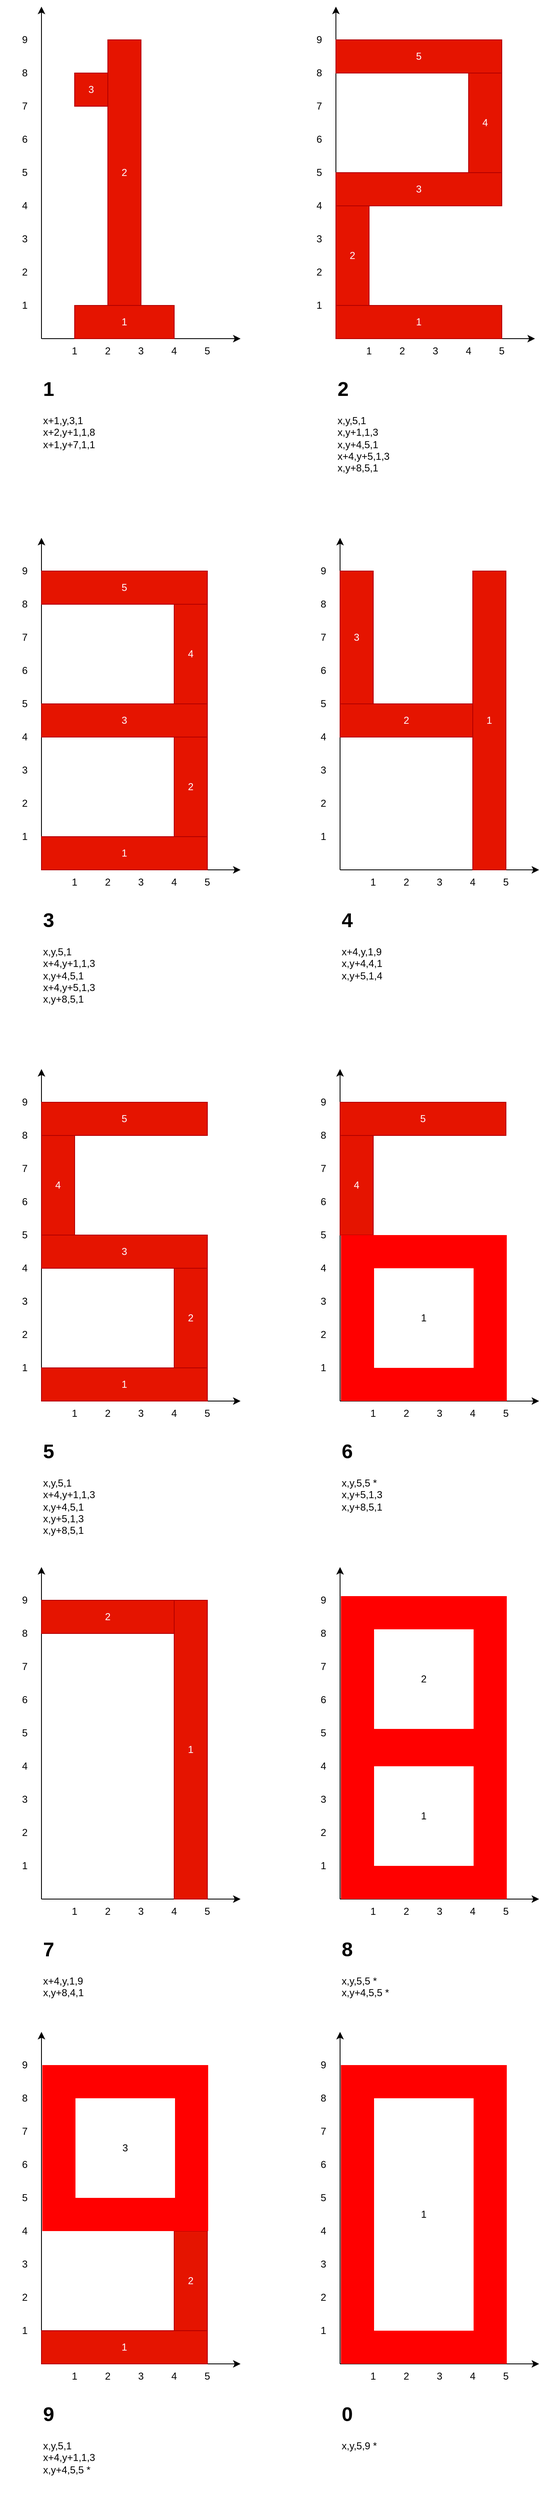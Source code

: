 <mxfile>
    <diagram name="Page-1" id="15o1FJSA1Ez9O_D2nYYF">
        <mxGraphModel dx="529" dy="466" grid="1" gridSize="10" guides="1" tooltips="1" connect="1" arrows="1" fold="1" page="1" pageScale="1" pageWidth="850" pageHeight="1100" math="0" shadow="0">
            <root>
                <mxCell id="0"/>
                <mxCell id="1" parent="0"/>
                <mxCell id="_ZwvrWTYbWZkt-ZXVWBP-1" value="" style="endArrow=classic;html=1;rounded=0;" parent="1" edge="1">
                    <mxGeometry width="50" height="50" relative="1" as="geometry">
                        <mxPoint x="120" y="440" as="sourcePoint"/>
                        <mxPoint x="120" y="40" as="targetPoint"/>
                    </mxGeometry>
                </mxCell>
                <mxCell id="_ZwvrWTYbWZkt-ZXVWBP-2" value="" style="endArrow=classic;html=1;rounded=0;" parent="1" edge="1">
                    <mxGeometry width="50" height="50" relative="1" as="geometry">
                        <mxPoint x="120" y="440" as="sourcePoint"/>
                        <mxPoint x="360" y="440" as="targetPoint"/>
                    </mxGeometry>
                </mxCell>
                <mxCell id="_ZwvrWTYbWZkt-ZXVWBP-4" value="1" style="text;html=1;align=center;verticalAlign=middle;whiteSpace=wrap;rounded=0;" parent="1" vertex="1">
                    <mxGeometry x="130" y="440" width="60" height="30" as="geometry"/>
                </mxCell>
                <mxCell id="_ZwvrWTYbWZkt-ZXVWBP-5" value="2" style="text;html=1;align=center;verticalAlign=middle;whiteSpace=wrap;rounded=0;" parent="1" vertex="1">
                    <mxGeometry x="170" y="440" width="60" height="30" as="geometry"/>
                </mxCell>
                <mxCell id="_ZwvrWTYbWZkt-ZXVWBP-6" value="4" style="text;html=1;align=center;verticalAlign=middle;whiteSpace=wrap;rounded=0;" parent="1" vertex="1">
                    <mxGeometry x="250" y="440" width="60" height="30" as="geometry"/>
                </mxCell>
                <mxCell id="_ZwvrWTYbWZkt-ZXVWBP-7" value="3" style="text;html=1;align=center;verticalAlign=middle;whiteSpace=wrap;rounded=0;" parent="1" vertex="1">
                    <mxGeometry x="210" y="440" width="60" height="30" as="geometry"/>
                </mxCell>
                <mxCell id="_ZwvrWTYbWZkt-ZXVWBP-8" value="5" style="text;html=1;align=center;verticalAlign=middle;whiteSpace=wrap;rounded=0;" parent="1" vertex="1">
                    <mxGeometry x="290" y="440" width="60" height="30" as="geometry"/>
                </mxCell>
                <mxCell id="_ZwvrWTYbWZkt-ZXVWBP-11" value="1" style="text;html=1;align=center;verticalAlign=middle;whiteSpace=wrap;rounded=0;" parent="1" vertex="1">
                    <mxGeometry x="70" y="385" width="60" height="30" as="geometry"/>
                </mxCell>
                <mxCell id="_ZwvrWTYbWZkt-ZXVWBP-18" value="2" style="text;html=1;align=center;verticalAlign=middle;whiteSpace=wrap;rounded=0;" parent="1" vertex="1">
                    <mxGeometry x="70" y="345" width="60" height="30" as="geometry"/>
                </mxCell>
                <mxCell id="_ZwvrWTYbWZkt-ZXVWBP-19" value="3" style="text;html=1;align=center;verticalAlign=middle;whiteSpace=wrap;rounded=0;" parent="1" vertex="1">
                    <mxGeometry x="70" y="305" width="60" height="30" as="geometry"/>
                </mxCell>
                <mxCell id="_ZwvrWTYbWZkt-ZXVWBP-20" value="4" style="text;html=1;align=center;verticalAlign=middle;whiteSpace=wrap;rounded=0;" parent="1" vertex="1">
                    <mxGeometry x="70" y="265" width="60" height="30" as="geometry"/>
                </mxCell>
                <mxCell id="_ZwvrWTYbWZkt-ZXVWBP-21" value="5" style="text;html=1;align=center;verticalAlign=middle;whiteSpace=wrap;rounded=0;" parent="1" vertex="1">
                    <mxGeometry x="70" y="225" width="60" height="30" as="geometry"/>
                </mxCell>
                <mxCell id="_ZwvrWTYbWZkt-ZXVWBP-22" value="6" style="text;html=1;align=center;verticalAlign=middle;whiteSpace=wrap;rounded=0;" parent="1" vertex="1">
                    <mxGeometry x="70" y="185" width="60" height="30" as="geometry"/>
                </mxCell>
                <mxCell id="_ZwvrWTYbWZkt-ZXVWBP-23" value="7" style="text;html=1;align=center;verticalAlign=middle;whiteSpace=wrap;rounded=0;" parent="1" vertex="1">
                    <mxGeometry x="70" y="145" width="60" height="30" as="geometry"/>
                </mxCell>
                <mxCell id="_ZwvrWTYbWZkt-ZXVWBP-24" value="8" style="text;html=1;align=center;verticalAlign=middle;whiteSpace=wrap;rounded=0;" parent="1" vertex="1">
                    <mxGeometry x="70" y="105" width="60" height="30" as="geometry"/>
                </mxCell>
                <mxCell id="_ZwvrWTYbWZkt-ZXVWBP-25" value="2" style="rounded=0;whiteSpace=wrap;html=1;fillStyle=auto;fillColor=#e51400;strokeColor=#B20000;fontColor=#ffffff;" parent="1" vertex="1">
                    <mxGeometry x="200" y="80" width="40" height="320" as="geometry"/>
                </mxCell>
                <mxCell id="_ZwvrWTYbWZkt-ZXVWBP-27" value="" style="endArrow=classic;html=1;rounded=0;" parent="1" edge="1">
                    <mxGeometry width="50" height="50" relative="1" as="geometry">
                        <mxPoint x="475" y="440" as="sourcePoint"/>
                        <mxPoint x="475" y="40" as="targetPoint"/>
                    </mxGeometry>
                </mxCell>
                <mxCell id="_ZwvrWTYbWZkt-ZXVWBP-28" value="" style="endArrow=classic;html=1;rounded=0;exitX=0;exitY=1;exitDx=0;exitDy=0;" parent="1" source="_ZwvrWTYbWZkt-ZXVWBP-45" edge="1">
                    <mxGeometry width="50" height="50" relative="1" as="geometry">
                        <mxPoint x="455" y="440" as="sourcePoint"/>
                        <mxPoint x="715" y="440" as="targetPoint"/>
                    </mxGeometry>
                </mxCell>
                <mxCell id="_ZwvrWTYbWZkt-ZXVWBP-29" value="1" style="text;html=1;align=center;verticalAlign=middle;whiteSpace=wrap;rounded=0;" parent="1" vertex="1">
                    <mxGeometry x="485" y="440" width="60" height="30" as="geometry"/>
                </mxCell>
                <mxCell id="_ZwvrWTYbWZkt-ZXVWBP-30" value="2" style="text;html=1;align=center;verticalAlign=middle;whiteSpace=wrap;rounded=0;" parent="1" vertex="1">
                    <mxGeometry x="525" y="440" width="60" height="30" as="geometry"/>
                </mxCell>
                <mxCell id="_ZwvrWTYbWZkt-ZXVWBP-31" value="4" style="text;html=1;align=center;verticalAlign=middle;whiteSpace=wrap;rounded=0;" parent="1" vertex="1">
                    <mxGeometry x="605" y="440" width="60" height="30" as="geometry"/>
                </mxCell>
                <mxCell id="_ZwvrWTYbWZkt-ZXVWBP-32" value="3" style="text;html=1;align=center;verticalAlign=middle;whiteSpace=wrap;rounded=0;" parent="1" vertex="1">
                    <mxGeometry x="565" y="440" width="60" height="30" as="geometry"/>
                </mxCell>
                <mxCell id="_ZwvrWTYbWZkt-ZXVWBP-33" value="5" style="text;html=1;align=center;verticalAlign=middle;whiteSpace=wrap;rounded=0;" parent="1" vertex="1">
                    <mxGeometry x="645" y="440" width="60" height="30" as="geometry"/>
                </mxCell>
                <mxCell id="_ZwvrWTYbWZkt-ZXVWBP-43" value="5" style="rounded=0;whiteSpace=wrap;html=1;fillStyle=auto;fillColor=#e51400;strokeColor=#B20000;fontColor=#ffffff;" parent="1" vertex="1">
                    <mxGeometry x="475" y="80" width="200" height="40" as="geometry"/>
                </mxCell>
                <mxCell id="_ZwvrWTYbWZkt-ZXVWBP-44" value="3" style="rounded=0;whiteSpace=wrap;html=1;fillStyle=auto;fillColor=#e51400;strokeColor=#B20000;fontColor=#ffffff;" parent="1" vertex="1">
                    <mxGeometry x="475" y="240" width="200" height="40" as="geometry"/>
                </mxCell>
                <mxCell id="_ZwvrWTYbWZkt-ZXVWBP-45" value="1" style="rounded=0;whiteSpace=wrap;html=1;fillStyle=auto;fillColor=#e51400;strokeColor=#B20000;fontColor=#ffffff;" parent="1" vertex="1">
                    <mxGeometry x="475" y="400" width="200" height="40" as="geometry"/>
                </mxCell>
                <mxCell id="_ZwvrWTYbWZkt-ZXVWBP-48" value="9" style="text;html=1;align=center;verticalAlign=middle;whiteSpace=wrap;rounded=0;" parent="1" vertex="1">
                    <mxGeometry x="70" y="65" width="60" height="30" as="geometry"/>
                </mxCell>
                <mxCell id="_ZwvrWTYbWZkt-ZXVWBP-50" value="4" style="rounded=0;whiteSpace=wrap;html=1;fillStyle=auto;fillColor=#e51400;strokeColor=#B20000;fontColor=#ffffff;" parent="1" vertex="1">
                    <mxGeometry x="635" y="120" width="40" height="120" as="geometry"/>
                </mxCell>
                <mxCell id="_ZwvrWTYbWZkt-ZXVWBP-51" value="2" style="rounded=0;whiteSpace=wrap;html=1;fillStyle=auto;fillColor=#e51400;strokeColor=#B20000;fontColor=#ffffff;" parent="1" vertex="1">
                    <mxGeometry x="475" y="280" width="40" height="120" as="geometry"/>
                </mxCell>
                <mxCell id="_ZwvrWTYbWZkt-ZXVWBP-54" value="&lt;h1 style=&quot;margin-top: 0px;&quot;&gt;2&lt;/h1&gt;&lt;p&gt;x,y,5,1&lt;br&gt;x,y+1,1,3&lt;br&gt;x,y+4,5,1&lt;br&gt;x+4,y+5,1,3&lt;br&gt;x,y+8,5,1&lt;/p&gt;" style="text;html=1;whiteSpace=wrap;overflow=hidden;rounded=0;" parent="1" vertex="1">
                    <mxGeometry x="475" y="480" width="180" height="120" as="geometry"/>
                </mxCell>
                <mxCell id="_ZwvrWTYbWZkt-ZXVWBP-56" value="1" style="text;html=1;align=center;verticalAlign=middle;whiteSpace=wrap;rounded=0;" parent="1" vertex="1">
                    <mxGeometry x="425" y="385" width="60" height="30" as="geometry"/>
                </mxCell>
                <mxCell id="_ZwvrWTYbWZkt-ZXVWBP-57" value="2" style="text;html=1;align=center;verticalAlign=middle;whiteSpace=wrap;rounded=0;" parent="1" vertex="1">
                    <mxGeometry x="425" y="345" width="60" height="30" as="geometry"/>
                </mxCell>
                <mxCell id="_ZwvrWTYbWZkt-ZXVWBP-58" value="3" style="text;html=1;align=center;verticalAlign=middle;whiteSpace=wrap;rounded=0;" parent="1" vertex="1">
                    <mxGeometry x="425" y="305" width="60" height="30" as="geometry"/>
                </mxCell>
                <mxCell id="_ZwvrWTYbWZkt-ZXVWBP-59" value="4" style="text;html=1;align=center;verticalAlign=middle;whiteSpace=wrap;rounded=0;" parent="1" vertex="1">
                    <mxGeometry x="425" y="265" width="60" height="30" as="geometry"/>
                </mxCell>
                <mxCell id="_ZwvrWTYbWZkt-ZXVWBP-60" value="5" style="text;html=1;align=center;verticalAlign=middle;whiteSpace=wrap;rounded=0;" parent="1" vertex="1">
                    <mxGeometry x="425" y="225" width="60" height="30" as="geometry"/>
                </mxCell>
                <mxCell id="_ZwvrWTYbWZkt-ZXVWBP-61" value="6" style="text;html=1;align=center;verticalAlign=middle;whiteSpace=wrap;rounded=0;" parent="1" vertex="1">
                    <mxGeometry x="425" y="185" width="60" height="30" as="geometry"/>
                </mxCell>
                <mxCell id="_ZwvrWTYbWZkt-ZXVWBP-62" value="7" style="text;html=1;align=center;verticalAlign=middle;whiteSpace=wrap;rounded=0;" parent="1" vertex="1">
                    <mxGeometry x="425" y="145" width="60" height="30" as="geometry"/>
                </mxCell>
                <mxCell id="_ZwvrWTYbWZkt-ZXVWBP-63" value="8" style="text;html=1;align=center;verticalAlign=middle;whiteSpace=wrap;rounded=0;" parent="1" vertex="1">
                    <mxGeometry x="425" y="105" width="60" height="30" as="geometry"/>
                </mxCell>
                <mxCell id="_ZwvrWTYbWZkt-ZXVWBP-64" value="9" style="text;html=1;align=center;verticalAlign=middle;whiteSpace=wrap;rounded=0;" parent="1" vertex="1">
                    <mxGeometry x="425" y="65" width="60" height="30" as="geometry"/>
                </mxCell>
                <mxCell id="_ZwvrWTYbWZkt-ZXVWBP-81" value="" style="endArrow=classic;html=1;rounded=0;" parent="1" edge="1">
                    <mxGeometry width="50" height="50" relative="1" as="geometry">
                        <mxPoint x="480" y="1080" as="sourcePoint"/>
                        <mxPoint x="480" y="680" as="targetPoint"/>
                    </mxGeometry>
                </mxCell>
                <mxCell id="_ZwvrWTYbWZkt-ZXVWBP-82" value="" style="endArrow=classic;html=1;rounded=0;exitX=0;exitY=1;exitDx=0;exitDy=0;" parent="1" edge="1">
                    <mxGeometry width="50" height="50" relative="1" as="geometry">
                        <mxPoint x="480" y="1080" as="sourcePoint"/>
                        <mxPoint x="720" y="1080" as="targetPoint"/>
                    </mxGeometry>
                </mxCell>
                <mxCell id="_ZwvrWTYbWZkt-ZXVWBP-83" value="1" style="text;html=1;align=center;verticalAlign=middle;whiteSpace=wrap;rounded=0;" parent="1" vertex="1">
                    <mxGeometry x="490" y="1080" width="60" height="30" as="geometry"/>
                </mxCell>
                <mxCell id="_ZwvrWTYbWZkt-ZXVWBP-84" value="2" style="text;html=1;align=center;verticalAlign=middle;whiteSpace=wrap;rounded=0;" parent="1" vertex="1">
                    <mxGeometry x="530" y="1080" width="60" height="30" as="geometry"/>
                </mxCell>
                <mxCell id="_ZwvrWTYbWZkt-ZXVWBP-85" value="4" style="text;html=1;align=center;verticalAlign=middle;whiteSpace=wrap;rounded=0;" parent="1" vertex="1">
                    <mxGeometry x="610" y="1080" width="60" height="30" as="geometry"/>
                </mxCell>
                <mxCell id="_ZwvrWTYbWZkt-ZXVWBP-86" value="3" style="text;html=1;align=center;verticalAlign=middle;whiteSpace=wrap;rounded=0;" parent="1" vertex="1">
                    <mxGeometry x="570" y="1080" width="60" height="30" as="geometry"/>
                </mxCell>
                <mxCell id="_ZwvrWTYbWZkt-ZXVWBP-87" value="5" style="text;html=1;align=center;verticalAlign=middle;whiteSpace=wrap;rounded=0;" parent="1" vertex="1">
                    <mxGeometry x="650" y="1080" width="60" height="30" as="geometry"/>
                </mxCell>
                <mxCell id="_ZwvrWTYbWZkt-ZXVWBP-95" value="&lt;h1 style=&quot;margin-top: 0px;&quot;&gt;4&lt;/h1&gt;&lt;p&gt;x+4,y,1,9&lt;br&gt;x,y+4,4,1&lt;br&gt;x,y+5,1,4&lt;br&gt;&lt;/p&gt;" style="text;html=1;whiteSpace=wrap;overflow=hidden;rounded=0;" parent="1" vertex="1">
                    <mxGeometry x="480" y="1120" width="180" height="120" as="geometry"/>
                </mxCell>
                <mxCell id="_ZwvrWTYbWZkt-ZXVWBP-96" value="1" style="text;html=1;align=center;verticalAlign=middle;whiteSpace=wrap;rounded=0;" parent="1" vertex="1">
                    <mxGeometry x="430" y="1025" width="60" height="30" as="geometry"/>
                </mxCell>
                <mxCell id="_ZwvrWTYbWZkt-ZXVWBP-97" value="2" style="text;html=1;align=center;verticalAlign=middle;whiteSpace=wrap;rounded=0;" parent="1" vertex="1">
                    <mxGeometry x="430" y="985" width="60" height="30" as="geometry"/>
                </mxCell>
                <mxCell id="_ZwvrWTYbWZkt-ZXVWBP-98" value="3" style="text;html=1;align=center;verticalAlign=middle;whiteSpace=wrap;rounded=0;" parent="1" vertex="1">
                    <mxGeometry x="430" y="945" width="60" height="30" as="geometry"/>
                </mxCell>
                <mxCell id="_ZwvrWTYbWZkt-ZXVWBP-99" value="4" style="text;html=1;align=center;verticalAlign=middle;whiteSpace=wrap;rounded=0;" parent="1" vertex="1">
                    <mxGeometry x="430" y="905" width="60" height="30" as="geometry"/>
                </mxCell>
                <mxCell id="_ZwvrWTYbWZkt-ZXVWBP-100" value="5" style="text;html=1;align=center;verticalAlign=middle;whiteSpace=wrap;rounded=0;" parent="1" vertex="1">
                    <mxGeometry x="430" y="865" width="60" height="30" as="geometry"/>
                </mxCell>
                <mxCell id="_ZwvrWTYbWZkt-ZXVWBP-101" value="6" style="text;html=1;align=center;verticalAlign=middle;whiteSpace=wrap;rounded=0;" parent="1" vertex="1">
                    <mxGeometry x="430" y="825" width="60" height="30" as="geometry"/>
                </mxCell>
                <mxCell id="_ZwvrWTYbWZkt-ZXVWBP-102" value="7" style="text;html=1;align=center;verticalAlign=middle;whiteSpace=wrap;rounded=0;" parent="1" vertex="1">
                    <mxGeometry x="430" y="785" width="60" height="30" as="geometry"/>
                </mxCell>
                <mxCell id="_ZwvrWTYbWZkt-ZXVWBP-103" value="8" style="text;html=1;align=center;verticalAlign=middle;whiteSpace=wrap;rounded=0;" parent="1" vertex="1">
                    <mxGeometry x="430" y="745" width="60" height="30" as="geometry"/>
                </mxCell>
                <mxCell id="_ZwvrWTYbWZkt-ZXVWBP-104" value="9" style="text;html=1;align=center;verticalAlign=middle;whiteSpace=wrap;rounded=0;" parent="1" vertex="1">
                    <mxGeometry x="430" y="705" width="60" height="30" as="geometry"/>
                </mxCell>
                <mxCell id="_ZwvrWTYbWZkt-ZXVWBP-127" value="" style="endArrow=classic;html=1;rounded=0;" parent="1" edge="1">
                    <mxGeometry width="50" height="50" relative="1" as="geometry">
                        <mxPoint x="120" y="1080" as="sourcePoint"/>
                        <mxPoint x="120" y="680" as="targetPoint"/>
                    </mxGeometry>
                </mxCell>
                <mxCell id="_ZwvrWTYbWZkt-ZXVWBP-128" value="" style="endArrow=classic;html=1;rounded=0;exitX=0;exitY=1;exitDx=0;exitDy=0;" parent="1" source="_ZwvrWTYbWZkt-ZXVWBP-136" edge="1">
                    <mxGeometry width="50" height="50" relative="1" as="geometry">
                        <mxPoint x="100" y="1080" as="sourcePoint"/>
                        <mxPoint x="360" y="1080" as="targetPoint"/>
                    </mxGeometry>
                </mxCell>
                <mxCell id="_ZwvrWTYbWZkt-ZXVWBP-129" value="1" style="text;html=1;align=center;verticalAlign=middle;whiteSpace=wrap;rounded=0;" parent="1" vertex="1">
                    <mxGeometry x="130" y="1080" width="60" height="30" as="geometry"/>
                </mxCell>
                <mxCell id="_ZwvrWTYbWZkt-ZXVWBP-130" value="2" style="text;html=1;align=center;verticalAlign=middle;whiteSpace=wrap;rounded=0;" parent="1" vertex="1">
                    <mxGeometry x="170" y="1080" width="60" height="30" as="geometry"/>
                </mxCell>
                <mxCell id="_ZwvrWTYbWZkt-ZXVWBP-131" value="4" style="text;html=1;align=center;verticalAlign=middle;whiteSpace=wrap;rounded=0;" parent="1" vertex="1">
                    <mxGeometry x="250" y="1080" width="60" height="30" as="geometry"/>
                </mxCell>
                <mxCell id="_ZwvrWTYbWZkt-ZXVWBP-132" value="3" style="text;html=1;align=center;verticalAlign=middle;whiteSpace=wrap;rounded=0;" parent="1" vertex="1">
                    <mxGeometry x="210" y="1080" width="60" height="30" as="geometry"/>
                </mxCell>
                <mxCell id="_ZwvrWTYbWZkt-ZXVWBP-133" value="5" style="text;html=1;align=center;verticalAlign=middle;whiteSpace=wrap;rounded=0;" parent="1" vertex="1">
                    <mxGeometry x="290" y="1080" width="60" height="30" as="geometry"/>
                </mxCell>
                <mxCell id="_ZwvrWTYbWZkt-ZXVWBP-134" value="5" style="rounded=0;whiteSpace=wrap;html=1;fillStyle=auto;fillColor=#e51400;strokeColor=#B20000;fontColor=#ffffff;" parent="1" vertex="1">
                    <mxGeometry x="120" y="720" width="200" height="40" as="geometry"/>
                </mxCell>
                <mxCell id="_ZwvrWTYbWZkt-ZXVWBP-135" value="3" style="rounded=0;whiteSpace=wrap;html=1;fillStyle=auto;fillColor=#e51400;strokeColor=#B20000;fontColor=#ffffff;" parent="1" vertex="1">
                    <mxGeometry x="120" y="880" width="200" height="40" as="geometry"/>
                </mxCell>
                <mxCell id="_ZwvrWTYbWZkt-ZXVWBP-136" value="1" style="rounded=0;whiteSpace=wrap;html=1;fillStyle=auto;fillColor=#e51400;strokeColor=#B20000;fontColor=#ffffff;" parent="1" vertex="1">
                    <mxGeometry x="120" y="1040" width="200" height="40" as="geometry"/>
                </mxCell>
                <mxCell id="_ZwvrWTYbWZkt-ZXVWBP-137" value="4" style="rounded=0;whiteSpace=wrap;html=1;fillStyle=auto;fillColor=#e51400;strokeColor=#B20000;fontColor=#ffffff;" parent="1" vertex="1">
                    <mxGeometry x="280" y="760" width="40" height="120" as="geometry"/>
                </mxCell>
                <mxCell id="_ZwvrWTYbWZkt-ZXVWBP-138" value="2" style="rounded=0;whiteSpace=wrap;html=1;fillStyle=auto;fillColor=#e51400;strokeColor=#B20000;fontColor=#ffffff;" parent="1" vertex="1">
                    <mxGeometry x="280" y="920" width="40" height="120" as="geometry"/>
                </mxCell>
                <mxCell id="_ZwvrWTYbWZkt-ZXVWBP-139" value="&lt;h1 style=&quot;margin-top: 0px;&quot;&gt;3&lt;/h1&gt;&lt;p&gt;x,y,5,1&lt;br&gt;x+4,y+1,1,3&lt;br&gt;x,y+4,5,1&lt;br&gt;x+4,y+5,1,3&lt;br&gt;x,y+8,5,1&lt;/p&gt;" style="text;html=1;whiteSpace=wrap;overflow=hidden;rounded=0;" parent="1" vertex="1">
                    <mxGeometry x="120" y="1120" width="180" height="120" as="geometry"/>
                </mxCell>
                <mxCell id="_ZwvrWTYbWZkt-ZXVWBP-140" value="1" style="text;html=1;align=center;verticalAlign=middle;whiteSpace=wrap;rounded=0;" parent="1" vertex="1">
                    <mxGeometry x="70" y="1025" width="60" height="30" as="geometry"/>
                </mxCell>
                <mxCell id="_ZwvrWTYbWZkt-ZXVWBP-141" value="2" style="text;html=1;align=center;verticalAlign=middle;whiteSpace=wrap;rounded=0;" parent="1" vertex="1">
                    <mxGeometry x="70" y="985" width="60" height="30" as="geometry"/>
                </mxCell>
                <mxCell id="_ZwvrWTYbWZkt-ZXVWBP-142" value="3" style="text;html=1;align=center;verticalAlign=middle;whiteSpace=wrap;rounded=0;" parent="1" vertex="1">
                    <mxGeometry x="70" y="945" width="60" height="30" as="geometry"/>
                </mxCell>
                <mxCell id="_ZwvrWTYbWZkt-ZXVWBP-143" value="4" style="text;html=1;align=center;verticalAlign=middle;whiteSpace=wrap;rounded=0;" parent="1" vertex="1">
                    <mxGeometry x="70" y="905" width="60" height="30" as="geometry"/>
                </mxCell>
                <mxCell id="_ZwvrWTYbWZkt-ZXVWBP-144" value="5" style="text;html=1;align=center;verticalAlign=middle;whiteSpace=wrap;rounded=0;" parent="1" vertex="1">
                    <mxGeometry x="70" y="865" width="60" height="30" as="geometry"/>
                </mxCell>
                <mxCell id="_ZwvrWTYbWZkt-ZXVWBP-145" value="6" style="text;html=1;align=center;verticalAlign=middle;whiteSpace=wrap;rounded=0;" parent="1" vertex="1">
                    <mxGeometry x="70" y="825" width="60" height="30" as="geometry"/>
                </mxCell>
                <mxCell id="_ZwvrWTYbWZkt-ZXVWBP-146" value="7" style="text;html=1;align=center;verticalAlign=middle;whiteSpace=wrap;rounded=0;" parent="1" vertex="1">
                    <mxGeometry x="70" y="785" width="60" height="30" as="geometry"/>
                </mxCell>
                <mxCell id="_ZwvrWTYbWZkt-ZXVWBP-147" value="8" style="text;html=1;align=center;verticalAlign=middle;whiteSpace=wrap;rounded=0;" parent="1" vertex="1">
                    <mxGeometry x="70" y="745" width="60" height="30" as="geometry"/>
                </mxCell>
                <mxCell id="_ZwvrWTYbWZkt-ZXVWBP-148" value="9" style="text;html=1;align=center;verticalAlign=middle;whiteSpace=wrap;rounded=0;" parent="1" vertex="1">
                    <mxGeometry x="70" y="705" width="60" height="30" as="geometry"/>
                </mxCell>
                <mxCell id="_ZwvrWTYbWZkt-ZXVWBP-149" value="1&lt;div&gt;&lt;/div&gt;" style="rounded=0;whiteSpace=wrap;html=1;fillStyle=auto;fillColor=#e51400;strokeColor=#B20000;fontColor=#ffffff;" parent="1" vertex="1">
                    <mxGeometry x="640" y="720" width="40" height="360" as="geometry"/>
                </mxCell>
                <mxCell id="_ZwvrWTYbWZkt-ZXVWBP-150" value="&lt;h1 style=&quot;margin-top: 0px;&quot;&gt;1&lt;/h1&gt;&lt;p&gt;x+1,y,3,1&lt;br&gt;x+2,y+1,1,8&lt;br&gt;x+1,y+7,1,1&lt;/p&gt;" style="text;html=1;whiteSpace=wrap;overflow=hidden;rounded=0;" parent="1" vertex="1">
                    <mxGeometry x="120" y="480" width="180" height="120" as="geometry"/>
                </mxCell>
                <mxCell id="_ZwvrWTYbWZkt-ZXVWBP-151" value="2" style="rounded=0;whiteSpace=wrap;html=1;fillStyle=auto;fillColor=#e51400;strokeColor=#B20000;fontColor=#ffffff;" parent="1" vertex="1">
                    <mxGeometry x="480" y="880" width="160" height="40" as="geometry"/>
                </mxCell>
                <mxCell id="_ZwvrWTYbWZkt-ZXVWBP-152" value="3" style="rounded=0;whiteSpace=wrap;html=1;fillStyle=auto;fillColor=#e51400;strokeColor=#B20000;fontColor=#ffffff;" parent="1" vertex="1">
                    <mxGeometry x="480" y="720" width="40" height="160" as="geometry"/>
                </mxCell>
                <mxCell id="_ZwvrWTYbWZkt-ZXVWBP-212" value="" style="endArrow=classic;html=1;rounded=0;" parent="1" edge="1">
                    <mxGeometry width="50" height="50" relative="1" as="geometry">
                        <mxPoint x="120" y="1720" as="sourcePoint"/>
                        <mxPoint x="120" y="1320" as="targetPoint"/>
                    </mxGeometry>
                </mxCell>
                <mxCell id="_ZwvrWTYbWZkt-ZXVWBP-213" value="" style="endArrow=classic;html=1;rounded=0;exitX=0;exitY=1;exitDx=0;exitDy=0;" parent="1" source="_ZwvrWTYbWZkt-ZXVWBP-221" edge="1">
                    <mxGeometry width="50" height="50" relative="1" as="geometry">
                        <mxPoint x="100" y="1720" as="sourcePoint"/>
                        <mxPoint x="360" y="1720" as="targetPoint"/>
                    </mxGeometry>
                </mxCell>
                <mxCell id="_ZwvrWTYbWZkt-ZXVWBP-214" value="1" style="text;html=1;align=center;verticalAlign=middle;whiteSpace=wrap;rounded=0;" parent="1" vertex="1">
                    <mxGeometry x="130" y="1720" width="60" height="30" as="geometry"/>
                </mxCell>
                <mxCell id="_ZwvrWTYbWZkt-ZXVWBP-215" value="2" style="text;html=1;align=center;verticalAlign=middle;whiteSpace=wrap;rounded=0;" parent="1" vertex="1">
                    <mxGeometry x="170" y="1720" width="60" height="30" as="geometry"/>
                </mxCell>
                <mxCell id="_ZwvrWTYbWZkt-ZXVWBP-216" value="4" style="text;html=1;align=center;verticalAlign=middle;whiteSpace=wrap;rounded=0;" parent="1" vertex="1">
                    <mxGeometry x="250" y="1720" width="60" height="30" as="geometry"/>
                </mxCell>
                <mxCell id="_ZwvrWTYbWZkt-ZXVWBP-217" value="3" style="text;html=1;align=center;verticalAlign=middle;whiteSpace=wrap;rounded=0;" parent="1" vertex="1">
                    <mxGeometry x="210" y="1720" width="60" height="30" as="geometry"/>
                </mxCell>
                <mxCell id="_ZwvrWTYbWZkt-ZXVWBP-218" value="5" style="text;html=1;align=center;verticalAlign=middle;whiteSpace=wrap;rounded=0;" parent="1" vertex="1">
                    <mxGeometry x="290" y="1720" width="60" height="30" as="geometry"/>
                </mxCell>
                <mxCell id="_ZwvrWTYbWZkt-ZXVWBP-219" value="5" style="rounded=0;whiteSpace=wrap;html=1;fillStyle=auto;fillColor=#e51400;strokeColor=#B20000;fontColor=#ffffff;" parent="1" vertex="1">
                    <mxGeometry x="120" y="1360" width="200" height="40" as="geometry"/>
                </mxCell>
                <mxCell id="_ZwvrWTYbWZkt-ZXVWBP-220" value="3" style="rounded=0;whiteSpace=wrap;html=1;fillStyle=auto;fillColor=#e51400;strokeColor=#B20000;fontColor=#ffffff;" parent="1" vertex="1">
                    <mxGeometry x="120" y="1520" width="200" height="40" as="geometry"/>
                </mxCell>
                <mxCell id="_ZwvrWTYbWZkt-ZXVWBP-221" value="1" style="rounded=0;whiteSpace=wrap;html=1;fillStyle=auto;fillColor=#e51400;strokeColor=#B20000;fontColor=#ffffff;" parent="1" vertex="1">
                    <mxGeometry x="120" y="1680" width="200" height="40" as="geometry"/>
                </mxCell>
                <mxCell id="_ZwvrWTYbWZkt-ZXVWBP-222" value="4" style="rounded=0;whiteSpace=wrap;html=1;fillStyle=auto;fillColor=#e51400;strokeColor=#B20000;fontColor=#ffffff;" parent="1" vertex="1">
                    <mxGeometry x="120" y="1400" width="40" height="120" as="geometry"/>
                </mxCell>
                <mxCell id="_ZwvrWTYbWZkt-ZXVWBP-223" value="2" style="rounded=0;whiteSpace=wrap;html=1;fillStyle=auto;fillColor=#e51400;strokeColor=#B20000;fontColor=#ffffff;" parent="1" vertex="1">
                    <mxGeometry x="280" y="1560" width="40" height="120" as="geometry"/>
                </mxCell>
                <mxCell id="_ZwvrWTYbWZkt-ZXVWBP-224" value="&lt;h1 style=&quot;margin-top: 0px;&quot;&gt;5&lt;/h1&gt;&lt;p&gt;x,y,5,1&lt;br&gt;x+4,y+1,1,3&lt;br&gt;x,y+4,5,1&lt;br&gt;x,y+5,1,3&lt;br&gt;x,y+8,5,1&lt;/p&gt;" style="text;html=1;whiteSpace=wrap;overflow=hidden;rounded=0;" parent="1" vertex="1">
                    <mxGeometry x="120" y="1760" width="180" height="120" as="geometry"/>
                </mxCell>
                <mxCell id="_ZwvrWTYbWZkt-ZXVWBP-225" value="1" style="text;html=1;align=center;verticalAlign=middle;whiteSpace=wrap;rounded=0;" parent="1" vertex="1">
                    <mxGeometry x="70" y="1665" width="60" height="30" as="geometry"/>
                </mxCell>
                <mxCell id="_ZwvrWTYbWZkt-ZXVWBP-226" value="2" style="text;html=1;align=center;verticalAlign=middle;whiteSpace=wrap;rounded=0;" parent="1" vertex="1">
                    <mxGeometry x="70" y="1625" width="60" height="30" as="geometry"/>
                </mxCell>
                <mxCell id="_ZwvrWTYbWZkt-ZXVWBP-227" value="3" style="text;html=1;align=center;verticalAlign=middle;whiteSpace=wrap;rounded=0;" parent="1" vertex="1">
                    <mxGeometry x="70" y="1585" width="60" height="30" as="geometry"/>
                </mxCell>
                <mxCell id="_ZwvrWTYbWZkt-ZXVWBP-228" value="4" style="text;html=1;align=center;verticalAlign=middle;whiteSpace=wrap;rounded=0;" parent="1" vertex="1">
                    <mxGeometry x="70" y="1545" width="60" height="30" as="geometry"/>
                </mxCell>
                <mxCell id="_ZwvrWTYbWZkt-ZXVWBP-229" value="5" style="text;html=1;align=center;verticalAlign=middle;whiteSpace=wrap;rounded=0;" parent="1" vertex="1">
                    <mxGeometry x="70" y="1505" width="60" height="30" as="geometry"/>
                </mxCell>
                <mxCell id="_ZwvrWTYbWZkt-ZXVWBP-230" value="6" style="text;html=1;align=center;verticalAlign=middle;whiteSpace=wrap;rounded=0;" parent="1" vertex="1">
                    <mxGeometry x="70" y="1465" width="60" height="30" as="geometry"/>
                </mxCell>
                <mxCell id="_ZwvrWTYbWZkt-ZXVWBP-231" value="7" style="text;html=1;align=center;verticalAlign=middle;whiteSpace=wrap;rounded=0;" parent="1" vertex="1">
                    <mxGeometry x="70" y="1425" width="60" height="30" as="geometry"/>
                </mxCell>
                <mxCell id="_ZwvrWTYbWZkt-ZXVWBP-232" value="8" style="text;html=1;align=center;verticalAlign=middle;whiteSpace=wrap;rounded=0;" parent="1" vertex="1">
                    <mxGeometry x="70" y="1385" width="60" height="30" as="geometry"/>
                </mxCell>
                <mxCell id="_ZwvrWTYbWZkt-ZXVWBP-233" value="9" style="text;html=1;align=center;verticalAlign=middle;whiteSpace=wrap;rounded=0;" parent="1" vertex="1">
                    <mxGeometry x="70" y="1345" width="60" height="30" as="geometry"/>
                </mxCell>
                <mxCell id="_ZwvrWTYbWZkt-ZXVWBP-237" value="" style="endArrow=classic;html=1;rounded=0;" parent="1" edge="1">
                    <mxGeometry width="50" height="50" relative="1" as="geometry">
                        <mxPoint x="480" y="1720" as="sourcePoint"/>
                        <mxPoint x="480" y="1320" as="targetPoint"/>
                    </mxGeometry>
                </mxCell>
                <mxCell id="_ZwvrWTYbWZkt-ZXVWBP-238" value="" style="endArrow=classic;html=1;rounded=0;exitX=0;exitY=1;exitDx=0;exitDy=0;" parent="1" edge="1">
                    <mxGeometry width="50" height="50" relative="1" as="geometry">
                        <mxPoint x="480" y="1720" as="sourcePoint"/>
                        <mxPoint x="720" y="1720" as="targetPoint"/>
                    </mxGeometry>
                </mxCell>
                <mxCell id="_ZwvrWTYbWZkt-ZXVWBP-239" value="1" style="text;html=1;align=center;verticalAlign=middle;whiteSpace=wrap;rounded=0;" parent="1" vertex="1">
                    <mxGeometry x="490" y="1720" width="60" height="30" as="geometry"/>
                </mxCell>
                <mxCell id="_ZwvrWTYbWZkt-ZXVWBP-240" value="2" style="text;html=1;align=center;verticalAlign=middle;whiteSpace=wrap;rounded=0;" parent="1" vertex="1">
                    <mxGeometry x="530" y="1720" width="60" height="30" as="geometry"/>
                </mxCell>
                <mxCell id="_ZwvrWTYbWZkt-ZXVWBP-241" value="4" style="text;html=1;align=center;verticalAlign=middle;whiteSpace=wrap;rounded=0;" parent="1" vertex="1">
                    <mxGeometry x="610" y="1720" width="60" height="30" as="geometry"/>
                </mxCell>
                <mxCell id="_ZwvrWTYbWZkt-ZXVWBP-242" value="3" style="text;html=1;align=center;verticalAlign=middle;whiteSpace=wrap;rounded=0;" parent="1" vertex="1">
                    <mxGeometry x="570" y="1720" width="60" height="30" as="geometry"/>
                </mxCell>
                <mxCell id="_ZwvrWTYbWZkt-ZXVWBP-243" value="5" style="text;html=1;align=center;verticalAlign=middle;whiteSpace=wrap;rounded=0;" parent="1" vertex="1">
                    <mxGeometry x="650" y="1720" width="60" height="30" as="geometry"/>
                </mxCell>
                <mxCell id="_ZwvrWTYbWZkt-ZXVWBP-244" value="5" style="rounded=0;whiteSpace=wrap;html=1;fillStyle=auto;fillColor=#e51400;strokeColor=#B20000;fontColor=#ffffff;" parent="1" vertex="1">
                    <mxGeometry x="480" y="1360" width="200" height="40" as="geometry"/>
                </mxCell>
                <mxCell id="_ZwvrWTYbWZkt-ZXVWBP-247" value="4" style="rounded=0;whiteSpace=wrap;html=1;fillStyle=auto;fillColor=#e51400;strokeColor=#B20000;fontColor=#ffffff;" parent="1" vertex="1">
                    <mxGeometry x="480" y="1400" width="40" height="120" as="geometry"/>
                </mxCell>
                <mxCell id="_ZwvrWTYbWZkt-ZXVWBP-249" value="&lt;h1 style=&quot;margin-top: 0px;&quot;&gt;6&lt;/h1&gt;&lt;p&gt;&lt;span style=&quot;background-color: initial;&quot;&gt;x,y,5,5 *&lt;br&gt;&lt;/span&gt;&lt;span style=&quot;background-color: initial;&quot;&gt;x,y+5,1,3&lt;br&gt;&lt;/span&gt;&lt;span style=&quot;background-color: initial;&quot;&gt;x,y+8,5,1&lt;/span&gt;&lt;/p&gt;" style="text;html=1;whiteSpace=wrap;overflow=hidden;rounded=0;" parent="1" vertex="1">
                    <mxGeometry x="480" y="1760" width="180" height="120" as="geometry"/>
                </mxCell>
                <mxCell id="_ZwvrWTYbWZkt-ZXVWBP-250" value="1" style="text;html=1;align=center;verticalAlign=middle;whiteSpace=wrap;rounded=0;" parent="1" vertex="1">
                    <mxGeometry x="430" y="1665" width="60" height="30" as="geometry"/>
                </mxCell>
                <mxCell id="_ZwvrWTYbWZkt-ZXVWBP-251" value="2" style="text;html=1;align=center;verticalAlign=middle;whiteSpace=wrap;rounded=0;" parent="1" vertex="1">
                    <mxGeometry x="430" y="1625" width="60" height="30" as="geometry"/>
                </mxCell>
                <mxCell id="_ZwvrWTYbWZkt-ZXVWBP-252" value="3" style="text;html=1;align=center;verticalAlign=middle;whiteSpace=wrap;rounded=0;" parent="1" vertex="1">
                    <mxGeometry x="430" y="1585" width="60" height="30" as="geometry"/>
                </mxCell>
                <mxCell id="_ZwvrWTYbWZkt-ZXVWBP-253" value="4" style="text;html=1;align=center;verticalAlign=middle;whiteSpace=wrap;rounded=0;" parent="1" vertex="1">
                    <mxGeometry x="430" y="1545" width="60" height="30" as="geometry"/>
                </mxCell>
                <mxCell id="_ZwvrWTYbWZkt-ZXVWBP-254" value="5" style="text;html=1;align=center;verticalAlign=middle;whiteSpace=wrap;rounded=0;" parent="1" vertex="1">
                    <mxGeometry x="430" y="1505" width="60" height="30" as="geometry"/>
                </mxCell>
                <mxCell id="_ZwvrWTYbWZkt-ZXVWBP-255" value="6" style="text;html=1;align=center;verticalAlign=middle;whiteSpace=wrap;rounded=0;" parent="1" vertex="1">
                    <mxGeometry x="430" y="1465" width="60" height="30" as="geometry"/>
                </mxCell>
                <mxCell id="_ZwvrWTYbWZkt-ZXVWBP-256" value="7" style="text;html=1;align=center;verticalAlign=middle;whiteSpace=wrap;rounded=0;" parent="1" vertex="1">
                    <mxGeometry x="430" y="1425" width="60" height="30" as="geometry"/>
                </mxCell>
                <mxCell id="_ZwvrWTYbWZkt-ZXVWBP-257" value="8" style="text;html=1;align=center;verticalAlign=middle;whiteSpace=wrap;rounded=0;" parent="1" vertex="1">
                    <mxGeometry x="430" y="1385" width="60" height="30" as="geometry"/>
                </mxCell>
                <mxCell id="_ZwvrWTYbWZkt-ZXVWBP-258" value="9" style="text;html=1;align=center;verticalAlign=middle;whiteSpace=wrap;rounded=0;" parent="1" vertex="1">
                    <mxGeometry x="430" y="1345" width="60" height="30" as="geometry"/>
                </mxCell>
                <mxCell id="_ZwvrWTYbWZkt-ZXVWBP-260" value="1" style="rounded=0;whiteSpace=wrap;html=1;fillColor=none;strokeWidth=40;strokeColor=#FF0000;" parent="1" vertex="1">
                    <mxGeometry x="501" y="1540" width="160" height="160" as="geometry"/>
                </mxCell>
                <mxCell id="_ZwvrWTYbWZkt-ZXVWBP-281" value="" style="endArrow=classic;html=1;rounded=0;" parent="1" edge="1">
                    <mxGeometry width="50" height="50" relative="1" as="geometry">
                        <mxPoint x="120" y="2320" as="sourcePoint"/>
                        <mxPoint x="120" y="1920" as="targetPoint"/>
                    </mxGeometry>
                </mxCell>
                <mxCell id="_ZwvrWTYbWZkt-ZXVWBP-282" value="" style="endArrow=classic;html=1;rounded=0;exitX=0;exitY=1;exitDx=0;exitDy=0;" parent="1" edge="1">
                    <mxGeometry width="50" height="50" relative="1" as="geometry">
                        <mxPoint x="120" y="2320" as="sourcePoint"/>
                        <mxPoint x="360" y="2320" as="targetPoint"/>
                    </mxGeometry>
                </mxCell>
                <mxCell id="_ZwvrWTYbWZkt-ZXVWBP-283" value="1" style="text;html=1;align=center;verticalAlign=middle;whiteSpace=wrap;rounded=0;" parent="1" vertex="1">
                    <mxGeometry x="130" y="2320" width="60" height="30" as="geometry"/>
                </mxCell>
                <mxCell id="_ZwvrWTYbWZkt-ZXVWBP-284" value="2" style="text;html=1;align=center;verticalAlign=middle;whiteSpace=wrap;rounded=0;" parent="1" vertex="1">
                    <mxGeometry x="170" y="2320" width="60" height="30" as="geometry"/>
                </mxCell>
                <mxCell id="_ZwvrWTYbWZkt-ZXVWBP-285" value="4" style="text;html=1;align=center;verticalAlign=middle;whiteSpace=wrap;rounded=0;" parent="1" vertex="1">
                    <mxGeometry x="250" y="2320" width="60" height="30" as="geometry"/>
                </mxCell>
                <mxCell id="_ZwvrWTYbWZkt-ZXVWBP-286" value="3" style="text;html=1;align=center;verticalAlign=middle;whiteSpace=wrap;rounded=0;" parent="1" vertex="1">
                    <mxGeometry x="210" y="2320" width="60" height="30" as="geometry"/>
                </mxCell>
                <mxCell id="_ZwvrWTYbWZkt-ZXVWBP-287" value="5" style="text;html=1;align=center;verticalAlign=middle;whiteSpace=wrap;rounded=0;" parent="1" vertex="1">
                    <mxGeometry x="290" y="2320" width="60" height="30" as="geometry"/>
                </mxCell>
                <mxCell id="_ZwvrWTYbWZkt-ZXVWBP-288" value="&lt;h1 style=&quot;margin-top: 0px;&quot;&gt;7&lt;/h1&gt;&lt;p&gt;x+4,y,1,9&lt;br&gt;x,y+8,4,1&lt;br&gt;&lt;/p&gt;" style="text;html=1;whiteSpace=wrap;overflow=hidden;rounded=0;" parent="1" vertex="1">
                    <mxGeometry x="120" y="2360" width="180" height="120" as="geometry"/>
                </mxCell>
                <mxCell id="_ZwvrWTYbWZkt-ZXVWBP-289" value="1" style="text;html=1;align=center;verticalAlign=middle;whiteSpace=wrap;rounded=0;" parent="1" vertex="1">
                    <mxGeometry x="70" y="2265" width="60" height="30" as="geometry"/>
                </mxCell>
                <mxCell id="_ZwvrWTYbWZkt-ZXVWBP-290" value="2" style="text;html=1;align=center;verticalAlign=middle;whiteSpace=wrap;rounded=0;" parent="1" vertex="1">
                    <mxGeometry x="70" y="2225" width="60" height="30" as="geometry"/>
                </mxCell>
                <mxCell id="_ZwvrWTYbWZkt-ZXVWBP-291" value="3" style="text;html=1;align=center;verticalAlign=middle;whiteSpace=wrap;rounded=0;" parent="1" vertex="1">
                    <mxGeometry x="70" y="2185" width="60" height="30" as="geometry"/>
                </mxCell>
                <mxCell id="_ZwvrWTYbWZkt-ZXVWBP-292" value="4" style="text;html=1;align=center;verticalAlign=middle;whiteSpace=wrap;rounded=0;" parent="1" vertex="1">
                    <mxGeometry x="70" y="2145" width="60" height="30" as="geometry"/>
                </mxCell>
                <mxCell id="_ZwvrWTYbWZkt-ZXVWBP-293" value="5" style="text;html=1;align=center;verticalAlign=middle;whiteSpace=wrap;rounded=0;" parent="1" vertex="1">
                    <mxGeometry x="70" y="2105" width="60" height="30" as="geometry"/>
                </mxCell>
                <mxCell id="_ZwvrWTYbWZkt-ZXVWBP-294" value="6" style="text;html=1;align=center;verticalAlign=middle;whiteSpace=wrap;rounded=0;" parent="1" vertex="1">
                    <mxGeometry x="70" y="2065" width="60" height="30" as="geometry"/>
                </mxCell>
                <mxCell id="_ZwvrWTYbWZkt-ZXVWBP-295" value="7" style="text;html=1;align=center;verticalAlign=middle;whiteSpace=wrap;rounded=0;" parent="1" vertex="1">
                    <mxGeometry x="70" y="2025" width="60" height="30" as="geometry"/>
                </mxCell>
                <mxCell id="_ZwvrWTYbWZkt-ZXVWBP-296" value="8" style="text;html=1;align=center;verticalAlign=middle;whiteSpace=wrap;rounded=0;" parent="1" vertex="1">
                    <mxGeometry x="70" y="1985" width="60" height="30" as="geometry"/>
                </mxCell>
                <mxCell id="_ZwvrWTYbWZkt-ZXVWBP-297" value="9" style="text;html=1;align=center;verticalAlign=middle;whiteSpace=wrap;rounded=0;" parent="1" vertex="1">
                    <mxGeometry x="70" y="1945" width="60" height="30" as="geometry"/>
                </mxCell>
                <mxCell id="_ZwvrWTYbWZkt-ZXVWBP-298" value="1&lt;div&gt;&lt;/div&gt;" style="rounded=0;whiteSpace=wrap;html=1;fillStyle=auto;fillColor=#e51400;strokeColor=#B20000;fontColor=#ffffff;" parent="1" vertex="1">
                    <mxGeometry x="280" y="1960" width="40" height="360" as="geometry"/>
                </mxCell>
                <mxCell id="_ZwvrWTYbWZkt-ZXVWBP-299" value="2" style="rounded=0;whiteSpace=wrap;html=1;fillStyle=auto;fillColor=#e51400;strokeColor=#B20000;fontColor=#ffffff;" parent="1" vertex="1">
                    <mxGeometry x="120" y="1960" width="160" height="40" as="geometry"/>
                </mxCell>
                <mxCell id="_ZwvrWTYbWZkt-ZXVWBP-301" value="" style="endArrow=classic;html=1;rounded=0;" parent="1" edge="1">
                    <mxGeometry width="50" height="50" relative="1" as="geometry">
                        <mxPoint x="480" y="2320" as="sourcePoint"/>
                        <mxPoint x="480" y="1920" as="targetPoint"/>
                    </mxGeometry>
                </mxCell>
                <mxCell id="_ZwvrWTYbWZkt-ZXVWBP-302" value="" style="endArrow=classic;html=1;rounded=0;exitX=0;exitY=1;exitDx=0;exitDy=0;" parent="1" edge="1">
                    <mxGeometry width="50" height="50" relative="1" as="geometry">
                        <mxPoint x="480" y="2320" as="sourcePoint"/>
                        <mxPoint x="720" y="2320" as="targetPoint"/>
                    </mxGeometry>
                </mxCell>
                <mxCell id="_ZwvrWTYbWZkt-ZXVWBP-303" value="1" style="text;html=1;align=center;verticalAlign=middle;whiteSpace=wrap;rounded=0;" parent="1" vertex="1">
                    <mxGeometry x="490" y="2320" width="60" height="30" as="geometry"/>
                </mxCell>
                <mxCell id="_ZwvrWTYbWZkt-ZXVWBP-304" value="2" style="text;html=1;align=center;verticalAlign=middle;whiteSpace=wrap;rounded=0;" parent="1" vertex="1">
                    <mxGeometry x="530" y="2320" width="60" height="30" as="geometry"/>
                </mxCell>
                <mxCell id="_ZwvrWTYbWZkt-ZXVWBP-305" value="4" style="text;html=1;align=center;verticalAlign=middle;whiteSpace=wrap;rounded=0;" parent="1" vertex="1">
                    <mxGeometry x="610" y="2320" width="60" height="30" as="geometry"/>
                </mxCell>
                <mxCell id="_ZwvrWTYbWZkt-ZXVWBP-306" value="3" style="text;html=1;align=center;verticalAlign=middle;whiteSpace=wrap;rounded=0;" parent="1" vertex="1">
                    <mxGeometry x="570" y="2320" width="60" height="30" as="geometry"/>
                </mxCell>
                <mxCell id="_ZwvrWTYbWZkt-ZXVWBP-307" value="5" style="text;html=1;align=center;verticalAlign=middle;whiteSpace=wrap;rounded=0;" parent="1" vertex="1">
                    <mxGeometry x="650" y="2320" width="60" height="30" as="geometry"/>
                </mxCell>
                <mxCell id="_ZwvrWTYbWZkt-ZXVWBP-310" value="1" style="text;html=1;align=center;verticalAlign=middle;whiteSpace=wrap;rounded=0;" parent="1" vertex="1">
                    <mxGeometry x="430" y="2265" width="60" height="30" as="geometry"/>
                </mxCell>
                <mxCell id="_ZwvrWTYbWZkt-ZXVWBP-311" value="2" style="text;html=1;align=center;verticalAlign=middle;whiteSpace=wrap;rounded=0;" parent="1" vertex="1">
                    <mxGeometry x="430" y="2225" width="60" height="30" as="geometry"/>
                </mxCell>
                <mxCell id="_ZwvrWTYbWZkt-ZXVWBP-312" value="3" style="text;html=1;align=center;verticalAlign=middle;whiteSpace=wrap;rounded=0;" parent="1" vertex="1">
                    <mxGeometry x="430" y="2185" width="60" height="30" as="geometry"/>
                </mxCell>
                <mxCell id="_ZwvrWTYbWZkt-ZXVWBP-313" value="4" style="text;html=1;align=center;verticalAlign=middle;whiteSpace=wrap;rounded=0;" parent="1" vertex="1">
                    <mxGeometry x="430" y="2145" width="60" height="30" as="geometry"/>
                </mxCell>
                <mxCell id="_ZwvrWTYbWZkt-ZXVWBP-314" value="5" style="text;html=1;align=center;verticalAlign=middle;whiteSpace=wrap;rounded=0;" parent="1" vertex="1">
                    <mxGeometry x="430" y="2105" width="60" height="30" as="geometry"/>
                </mxCell>
                <mxCell id="_ZwvrWTYbWZkt-ZXVWBP-315" value="6" style="text;html=1;align=center;verticalAlign=middle;whiteSpace=wrap;rounded=0;" parent="1" vertex="1">
                    <mxGeometry x="430" y="2065" width="60" height="30" as="geometry"/>
                </mxCell>
                <mxCell id="_ZwvrWTYbWZkt-ZXVWBP-316" value="7" style="text;html=1;align=center;verticalAlign=middle;whiteSpace=wrap;rounded=0;" parent="1" vertex="1">
                    <mxGeometry x="430" y="2025" width="60" height="30" as="geometry"/>
                </mxCell>
                <mxCell id="_ZwvrWTYbWZkt-ZXVWBP-317" value="8" style="text;html=1;align=center;verticalAlign=middle;whiteSpace=wrap;rounded=0;" parent="1" vertex="1">
                    <mxGeometry x="430" y="1985" width="60" height="30" as="geometry"/>
                </mxCell>
                <mxCell id="_ZwvrWTYbWZkt-ZXVWBP-318" value="9" style="text;html=1;align=center;verticalAlign=middle;whiteSpace=wrap;rounded=0;" parent="1" vertex="1">
                    <mxGeometry x="430" y="1945" width="60" height="30" as="geometry"/>
                </mxCell>
                <mxCell id="_ZwvrWTYbWZkt-ZXVWBP-319" value="1" style="rounded=0;whiteSpace=wrap;html=1;fillColor=none;strokeWidth=40;strokeColor=#FF0000;" parent="1" vertex="1">
                    <mxGeometry x="501" y="2140" width="160" height="160" as="geometry"/>
                </mxCell>
                <mxCell id="_ZwvrWTYbWZkt-ZXVWBP-320" value="2" style="rounded=0;whiteSpace=wrap;html=1;fillColor=none;strokeWidth=40;strokeColor=#FF0000;" parent="1" vertex="1">
                    <mxGeometry x="501" y="1975" width="160" height="160" as="geometry"/>
                </mxCell>
                <mxCell id="_ZwvrWTYbWZkt-ZXVWBP-321" value="&lt;h1 style=&quot;margin-top: 0px;&quot;&gt;8&lt;/h1&gt;&lt;p&gt;&lt;span style=&quot;background-color: initial;&quot;&gt;x,y,5,5 *&lt;br&gt;&lt;/span&gt;&lt;span style=&quot;background-color: initial;&quot;&gt;x,y+4,5,5 *&lt;/span&gt;&lt;br&gt;&lt;/p&gt;" style="text;html=1;whiteSpace=wrap;overflow=hidden;rounded=0;" parent="1" vertex="1">
                    <mxGeometry x="480" y="2360" width="180" height="120" as="geometry"/>
                </mxCell>
                <mxCell id="_ZwvrWTYbWZkt-ZXVWBP-322" value="" style="endArrow=classic;html=1;rounded=0;" parent="1" edge="1">
                    <mxGeometry width="50" height="50" relative="1" as="geometry">
                        <mxPoint x="120" y="2880" as="sourcePoint"/>
                        <mxPoint x="120" y="2480" as="targetPoint"/>
                    </mxGeometry>
                </mxCell>
                <mxCell id="_ZwvrWTYbWZkt-ZXVWBP-323" value="" style="endArrow=classic;html=1;rounded=0;exitX=0;exitY=1;exitDx=0;exitDy=0;" parent="1" edge="1">
                    <mxGeometry width="50" height="50" relative="1" as="geometry">
                        <mxPoint x="120" y="2880" as="sourcePoint"/>
                        <mxPoint x="360" y="2880" as="targetPoint"/>
                    </mxGeometry>
                </mxCell>
                <mxCell id="_ZwvrWTYbWZkt-ZXVWBP-324" value="1" style="text;html=1;align=center;verticalAlign=middle;whiteSpace=wrap;rounded=0;" parent="1" vertex="1">
                    <mxGeometry x="130" y="2880" width="60" height="30" as="geometry"/>
                </mxCell>
                <mxCell id="_ZwvrWTYbWZkt-ZXVWBP-325" value="2" style="text;html=1;align=center;verticalAlign=middle;whiteSpace=wrap;rounded=0;" parent="1" vertex="1">
                    <mxGeometry x="170" y="2880" width="60" height="30" as="geometry"/>
                </mxCell>
                <mxCell id="_ZwvrWTYbWZkt-ZXVWBP-326" value="4" style="text;html=1;align=center;verticalAlign=middle;whiteSpace=wrap;rounded=0;" parent="1" vertex="1">
                    <mxGeometry x="250" y="2880" width="60" height="30" as="geometry"/>
                </mxCell>
                <mxCell id="_ZwvrWTYbWZkt-ZXVWBP-327" value="3" style="text;html=1;align=center;verticalAlign=middle;whiteSpace=wrap;rounded=0;" parent="1" vertex="1">
                    <mxGeometry x="210" y="2880" width="60" height="30" as="geometry"/>
                </mxCell>
                <mxCell id="_ZwvrWTYbWZkt-ZXVWBP-328" value="5" style="text;html=1;align=center;verticalAlign=middle;whiteSpace=wrap;rounded=0;" parent="1" vertex="1">
                    <mxGeometry x="290" y="2880" width="60" height="30" as="geometry"/>
                </mxCell>
                <mxCell id="_ZwvrWTYbWZkt-ZXVWBP-329" value="1" style="rounded=0;whiteSpace=wrap;html=1;fillStyle=auto;fillColor=#e51400;strokeColor=#B20000;fontColor=#ffffff;" parent="1" vertex="1">
                    <mxGeometry x="120" y="2840" width="200" height="40" as="geometry"/>
                </mxCell>
                <mxCell id="_ZwvrWTYbWZkt-ZXVWBP-330" value="2" style="rounded=0;whiteSpace=wrap;html=1;fillStyle=auto;fillColor=#e51400;strokeColor=#B20000;fontColor=#ffffff;" parent="1" vertex="1">
                    <mxGeometry x="280" y="2720" width="40" height="120" as="geometry"/>
                </mxCell>
                <mxCell id="_ZwvrWTYbWZkt-ZXVWBP-331" value="&lt;h1 style=&quot;margin-top: 0px;&quot;&gt;9&lt;/h1&gt;&lt;p&gt;&lt;span style=&quot;background-color: initial;&quot;&gt;x,y,5,1&lt;br&gt;&lt;/span&gt;&lt;span style=&quot;background-color: initial;&quot;&gt;x+4,y+1,1,3&lt;br&gt;&lt;/span&gt;&lt;span style=&quot;background-color: initial;&quot;&gt;x,y+4,5,5 *&lt;/span&gt;&lt;/p&gt;&lt;p&gt;&lt;br&gt;&lt;/p&gt;" style="text;html=1;whiteSpace=wrap;overflow=hidden;rounded=0;" parent="1" vertex="1">
                    <mxGeometry x="120" y="2920" width="180" height="120" as="geometry"/>
                </mxCell>
                <mxCell id="_ZwvrWTYbWZkt-ZXVWBP-332" value="1" style="text;html=1;align=center;verticalAlign=middle;whiteSpace=wrap;rounded=0;" parent="1" vertex="1">
                    <mxGeometry x="70" y="2825" width="60" height="30" as="geometry"/>
                </mxCell>
                <mxCell id="_ZwvrWTYbWZkt-ZXVWBP-333" value="2" style="text;html=1;align=center;verticalAlign=middle;whiteSpace=wrap;rounded=0;" parent="1" vertex="1">
                    <mxGeometry x="70" y="2785" width="60" height="30" as="geometry"/>
                </mxCell>
                <mxCell id="_ZwvrWTYbWZkt-ZXVWBP-334" value="3" style="text;html=1;align=center;verticalAlign=middle;whiteSpace=wrap;rounded=0;" parent="1" vertex="1">
                    <mxGeometry x="70" y="2745" width="60" height="30" as="geometry"/>
                </mxCell>
                <mxCell id="_ZwvrWTYbWZkt-ZXVWBP-335" value="4" style="text;html=1;align=center;verticalAlign=middle;whiteSpace=wrap;rounded=0;" parent="1" vertex="1">
                    <mxGeometry x="70" y="2705" width="60" height="30" as="geometry"/>
                </mxCell>
                <mxCell id="_ZwvrWTYbWZkt-ZXVWBP-336" value="5" style="text;html=1;align=center;verticalAlign=middle;whiteSpace=wrap;rounded=0;" parent="1" vertex="1">
                    <mxGeometry x="70" y="2665" width="60" height="30" as="geometry"/>
                </mxCell>
                <mxCell id="_ZwvrWTYbWZkt-ZXVWBP-337" value="6" style="text;html=1;align=center;verticalAlign=middle;whiteSpace=wrap;rounded=0;" parent="1" vertex="1">
                    <mxGeometry x="70" y="2625" width="60" height="30" as="geometry"/>
                </mxCell>
                <mxCell id="_ZwvrWTYbWZkt-ZXVWBP-338" value="7" style="text;html=1;align=center;verticalAlign=middle;whiteSpace=wrap;rounded=0;" parent="1" vertex="1">
                    <mxGeometry x="70" y="2585" width="60" height="30" as="geometry"/>
                </mxCell>
                <mxCell id="_ZwvrWTYbWZkt-ZXVWBP-339" value="8" style="text;html=1;align=center;verticalAlign=middle;whiteSpace=wrap;rounded=0;" parent="1" vertex="1">
                    <mxGeometry x="70" y="2545" width="60" height="30" as="geometry"/>
                </mxCell>
                <mxCell id="_ZwvrWTYbWZkt-ZXVWBP-340" value="9" style="text;html=1;align=center;verticalAlign=middle;whiteSpace=wrap;rounded=0;" parent="1" vertex="1">
                    <mxGeometry x="70" y="2505" width="60" height="30" as="geometry"/>
                </mxCell>
                <mxCell id="_ZwvrWTYbWZkt-ZXVWBP-341" value="3" style="rounded=0;whiteSpace=wrap;html=1;fillColor=none;strokeWidth=40;strokeColor=#FF0000;" parent="1" vertex="1">
                    <mxGeometry x="141" y="2540" width="160" height="160" as="geometry"/>
                </mxCell>
                <mxCell id="_ZwvrWTYbWZkt-ZXVWBP-342" value="" style="endArrow=classic;html=1;rounded=0;" parent="1" edge="1">
                    <mxGeometry width="50" height="50" relative="1" as="geometry">
                        <mxPoint x="480" y="2880" as="sourcePoint"/>
                        <mxPoint x="480" y="2480" as="targetPoint"/>
                    </mxGeometry>
                </mxCell>
                <mxCell id="_ZwvrWTYbWZkt-ZXVWBP-343" value="" style="endArrow=classic;html=1;rounded=0;exitX=0;exitY=1;exitDx=0;exitDy=0;" parent="1" edge="1">
                    <mxGeometry width="50" height="50" relative="1" as="geometry">
                        <mxPoint x="480" y="2880" as="sourcePoint"/>
                        <mxPoint x="720" y="2880" as="targetPoint"/>
                    </mxGeometry>
                </mxCell>
                <mxCell id="_ZwvrWTYbWZkt-ZXVWBP-344" value="1" style="text;html=1;align=center;verticalAlign=middle;whiteSpace=wrap;rounded=0;" parent="1" vertex="1">
                    <mxGeometry x="490" y="2880" width="60" height="30" as="geometry"/>
                </mxCell>
                <mxCell id="_ZwvrWTYbWZkt-ZXVWBP-345" value="2" style="text;html=1;align=center;verticalAlign=middle;whiteSpace=wrap;rounded=0;" parent="1" vertex="1">
                    <mxGeometry x="530" y="2880" width="60" height="30" as="geometry"/>
                </mxCell>
                <mxCell id="_ZwvrWTYbWZkt-ZXVWBP-346" value="4" style="text;html=1;align=center;verticalAlign=middle;whiteSpace=wrap;rounded=0;" parent="1" vertex="1">
                    <mxGeometry x="610" y="2880" width="60" height="30" as="geometry"/>
                </mxCell>
                <mxCell id="_ZwvrWTYbWZkt-ZXVWBP-347" value="3" style="text;html=1;align=center;verticalAlign=middle;whiteSpace=wrap;rounded=0;" parent="1" vertex="1">
                    <mxGeometry x="570" y="2880" width="60" height="30" as="geometry"/>
                </mxCell>
                <mxCell id="_ZwvrWTYbWZkt-ZXVWBP-348" value="5" style="text;html=1;align=center;verticalAlign=middle;whiteSpace=wrap;rounded=0;" parent="1" vertex="1">
                    <mxGeometry x="650" y="2880" width="60" height="30" as="geometry"/>
                </mxCell>
                <mxCell id="_ZwvrWTYbWZkt-ZXVWBP-349" value="1" style="text;html=1;align=center;verticalAlign=middle;whiteSpace=wrap;rounded=0;" parent="1" vertex="1">
                    <mxGeometry x="430" y="2825" width="60" height="30" as="geometry"/>
                </mxCell>
                <mxCell id="_ZwvrWTYbWZkt-ZXVWBP-350" value="2" style="text;html=1;align=center;verticalAlign=middle;whiteSpace=wrap;rounded=0;" parent="1" vertex="1">
                    <mxGeometry x="430" y="2785" width="60" height="30" as="geometry"/>
                </mxCell>
                <mxCell id="_ZwvrWTYbWZkt-ZXVWBP-351" value="3" style="text;html=1;align=center;verticalAlign=middle;whiteSpace=wrap;rounded=0;" parent="1" vertex="1">
                    <mxGeometry x="430" y="2745" width="60" height="30" as="geometry"/>
                </mxCell>
                <mxCell id="_ZwvrWTYbWZkt-ZXVWBP-352" value="4" style="text;html=1;align=center;verticalAlign=middle;whiteSpace=wrap;rounded=0;" parent="1" vertex="1">
                    <mxGeometry x="430" y="2705" width="60" height="30" as="geometry"/>
                </mxCell>
                <mxCell id="_ZwvrWTYbWZkt-ZXVWBP-353" value="5" style="text;html=1;align=center;verticalAlign=middle;whiteSpace=wrap;rounded=0;" parent="1" vertex="1">
                    <mxGeometry x="430" y="2665" width="60" height="30" as="geometry"/>
                </mxCell>
                <mxCell id="_ZwvrWTYbWZkt-ZXVWBP-354" value="6" style="text;html=1;align=center;verticalAlign=middle;whiteSpace=wrap;rounded=0;" parent="1" vertex="1">
                    <mxGeometry x="430" y="2625" width="60" height="30" as="geometry"/>
                </mxCell>
                <mxCell id="_ZwvrWTYbWZkt-ZXVWBP-355" value="7" style="text;html=1;align=center;verticalAlign=middle;whiteSpace=wrap;rounded=0;" parent="1" vertex="1">
                    <mxGeometry x="430" y="2585" width="60" height="30" as="geometry"/>
                </mxCell>
                <mxCell id="_ZwvrWTYbWZkt-ZXVWBP-356" value="8" style="text;html=1;align=center;verticalAlign=middle;whiteSpace=wrap;rounded=0;" parent="1" vertex="1">
                    <mxGeometry x="430" y="2545" width="60" height="30" as="geometry"/>
                </mxCell>
                <mxCell id="_ZwvrWTYbWZkt-ZXVWBP-357" value="9" style="text;html=1;align=center;verticalAlign=middle;whiteSpace=wrap;rounded=0;" parent="1" vertex="1">
                    <mxGeometry x="430" y="2505" width="60" height="30" as="geometry"/>
                </mxCell>
                <mxCell id="_ZwvrWTYbWZkt-ZXVWBP-358" value="1" style="rounded=0;whiteSpace=wrap;html=1;fillColor=none;strokeWidth=40;strokeColor=#FF0000;" parent="1" vertex="1">
                    <mxGeometry x="501" y="2540" width="160" height="320" as="geometry"/>
                </mxCell>
                <mxCell id="_ZwvrWTYbWZkt-ZXVWBP-360" value="&lt;h1 style=&quot;margin-top: 0px;&quot;&gt;0&lt;/h1&gt;&lt;p&gt;&lt;span style=&quot;background-color: initial;&quot;&gt;x,y,5,9 *&lt;/span&gt;&lt;br&gt;&lt;/p&gt;" style="text;html=1;whiteSpace=wrap;overflow=hidden;rounded=0;" parent="1" vertex="1">
                    <mxGeometry x="480" y="2920" width="180" height="120" as="geometry"/>
                </mxCell>
                <mxCell id="_ZwvrWTYbWZkt-ZXVWBP-361" value="3" style="rounded=0;whiteSpace=wrap;html=1;fillStyle=auto;fillColor=#e51400;strokeColor=#B20000;fontColor=#ffffff;" parent="1" vertex="1">
                    <mxGeometry x="160" y="120" width="40" height="40" as="geometry"/>
                </mxCell>
                <mxCell id="_ZwvrWTYbWZkt-ZXVWBP-362" value="1" style="rounded=0;whiteSpace=wrap;html=1;fillStyle=auto;fillColor=#e51400;strokeColor=#B20000;fontColor=#ffffff;" parent="1" vertex="1">
                    <mxGeometry x="160" y="400" width="120" height="40" as="geometry"/>
                </mxCell>
            </root>
        </mxGraphModel>
    </diagram>
</mxfile>